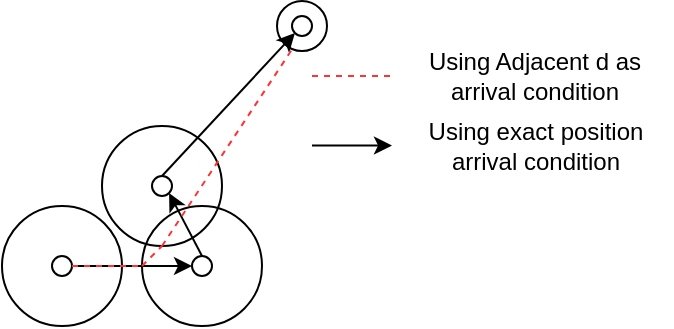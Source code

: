 <mxfile version="13.0.3" type="device"><diagram id="8i8aFzTv1VJtOnHT9qM7" name="Page-1"><mxGraphModel dx="480" dy="230" grid="1" gridSize="10" guides="1" tooltips="1" connect="1" arrows="1" fold="1" page="1" pageScale="1" pageWidth="827" pageHeight="1169" math="0" shadow="0"><root><mxCell id="0"/><mxCell id="1" parent="0"/><mxCell id="J9txfy1GS4JTWJRO-3h7-6" value="" style="ellipse;whiteSpace=wrap;html=1;aspect=fixed;fillColor=none;" vertex="1" parent="1"><mxGeometry x="175" y="215" width="60" height="60" as="geometry"/></mxCell><mxCell id="J9txfy1GS4JTWJRO-3h7-7" value="" style="ellipse;whiteSpace=wrap;html=1;aspect=fixed;" vertex="1" parent="1"><mxGeometry x="200" y="240" width="10" height="10" as="geometry"/></mxCell><mxCell id="J9txfy1GS4JTWJRO-3h7-8" value="" style="ellipse;whiteSpace=wrap;html=1;aspect=fixed;" vertex="1" parent="1"><mxGeometry x="250" y="200" width="10" height="10" as="geometry"/></mxCell><mxCell id="J9txfy1GS4JTWJRO-3h7-9" value="" style="ellipse;whiteSpace=wrap;html=1;aspect=fixed;" vertex="1" parent="1"><mxGeometry x="270" y="240" width="10" height="10" as="geometry"/></mxCell><mxCell id="J9txfy1GS4JTWJRO-3h7-12" value="" style="ellipse;whiteSpace=wrap;html=1;aspect=fixed;" vertex="1" parent="1"><mxGeometry x="320" y="120" width="10" height="10" as="geometry"/></mxCell><mxCell id="J9txfy1GS4JTWJRO-3h7-13" value="" style="endArrow=classic;html=1;exitX=1;exitY=0.5;exitDx=0;exitDy=0;" edge="1" parent="1" source="J9txfy1GS4JTWJRO-3h7-7"><mxGeometry width="50" height="50" relative="1" as="geometry"><mxPoint x="250" y="300" as="sourcePoint"/><mxPoint x="270" y="245" as="targetPoint"/></mxGeometry></mxCell><mxCell id="J9txfy1GS4JTWJRO-3h7-15" value="" style="endArrow=classic;html=1;exitX=0.5;exitY=0;exitDx=0;exitDy=0;entryX=1;entryY=1;entryDx=0;entryDy=0;" edge="1" parent="1" source="J9txfy1GS4JTWJRO-3h7-9" target="J9txfy1GS4JTWJRO-3h7-8"><mxGeometry width="50" height="50" relative="1" as="geometry"><mxPoint x="310" y="250" as="sourcePoint"/><mxPoint x="360" y="200" as="targetPoint"/></mxGeometry></mxCell><mxCell id="J9txfy1GS4JTWJRO-3h7-16" value="" style="endArrow=classic;html=1;exitX=0.5;exitY=0;exitDx=0;exitDy=0;entryX=0;entryY=1;entryDx=0;entryDy=0;" edge="1" parent="1" source="J9txfy1GS4JTWJRO-3h7-8" target="J9txfy1GS4JTWJRO-3h7-12"><mxGeometry width="50" height="50" relative="1" as="geometry"><mxPoint x="160" y="150" as="sourcePoint"/><mxPoint x="210" y="100" as="targetPoint"/></mxGeometry></mxCell><mxCell id="J9txfy1GS4JTWJRO-3h7-17" value="" style="ellipse;whiteSpace=wrap;html=1;aspect=fixed;fillColor=none;" vertex="1" parent="1"><mxGeometry x="245" y="215" width="60" height="60" as="geometry"/></mxCell><mxCell id="J9txfy1GS4JTWJRO-3h7-18" value="" style="ellipse;whiteSpace=wrap;html=1;aspect=fixed;fillColor=none;" vertex="1" parent="1"><mxGeometry x="225" y="175" width="60" height="60" as="geometry"/></mxCell><mxCell id="J9txfy1GS4JTWJRO-3h7-20" value="" style="ellipse;whiteSpace=wrap;html=1;aspect=fixed;fillColor=none;" vertex="1" parent="1"><mxGeometry x="312.5" y="112.5" width="25" height="25" as="geometry"/></mxCell><mxCell id="J9txfy1GS4JTWJRO-3h7-21" value="" style="endArrow=none;dashed=1;html=1;exitX=0;exitY=0.5;exitDx=0;exitDy=0;entryX=0.5;entryY=1;entryDx=0;entryDy=0;strokeColor=#FF3333;" edge="1" parent="1" source="J9txfy1GS4JTWJRO-3h7-17" target="J9txfy1GS4JTWJRO-3h7-18"><mxGeometry width="50" height="50" relative="1" as="geometry"><mxPoint x="300" y="260" as="sourcePoint"/><mxPoint x="350" y="210" as="targetPoint"/></mxGeometry></mxCell><mxCell id="J9txfy1GS4JTWJRO-3h7-22" value="" style="endArrow=none;dashed=1;html=1;strokeColor=#FF3333;exitX=0.5;exitY=1;exitDx=0;exitDy=0;entryX=0.312;entryY=0.95;entryDx=0;entryDy=0;entryPerimeter=0;fillColor=#FF3333;" edge="1" parent="1" source="J9txfy1GS4JTWJRO-3h7-18" target="J9txfy1GS4JTWJRO-3h7-20"><mxGeometry width="50" height="50" relative="1" as="geometry"><mxPoint x="320" y="230" as="sourcePoint"/><mxPoint x="370" y="180" as="targetPoint"/></mxGeometry></mxCell><mxCell id="J9txfy1GS4JTWJRO-3h7-23" value="" style="endArrow=none;dashed=1;html=1;strokeColor=#FF3333;exitX=1;exitY=0.5;exitDx=0;exitDy=0;entryX=0;entryY=0.5;entryDx=0;entryDy=0;" edge="1" parent="1" source="J9txfy1GS4JTWJRO-3h7-7" target="J9txfy1GS4JTWJRO-3h7-17"><mxGeometry width="50" height="50" relative="1" as="geometry"><mxPoint x="180" y="290" as="sourcePoint"/><mxPoint x="230" y="240" as="targetPoint"/></mxGeometry></mxCell><mxCell id="J9txfy1GS4JTWJRO-3h7-24" value="" style="endArrow=none;dashed=1;html=1;strokeColor=#FF3333;" edge="1" parent="1"><mxGeometry width="50" height="50" relative="1" as="geometry"><mxPoint x="330" y="150" as="sourcePoint"/><mxPoint x="370" y="150" as="targetPoint"/></mxGeometry></mxCell><mxCell id="J9txfy1GS4JTWJRO-3h7-26" value="" style="endArrow=classic;html=1;strokeColor=#000000;" edge="1" parent="1"><mxGeometry width="50" height="50" relative="1" as="geometry"><mxPoint x="330" y="184.76" as="sourcePoint"/><mxPoint x="370" y="184.76" as="targetPoint"/><Array as="points"><mxPoint x="350" y="184.76"/></Array></mxGeometry></mxCell><mxCell id="J9txfy1GS4JTWJRO-3h7-27" value="Using Adjacent d as arrival condition" style="text;html=1;strokeColor=none;fillColor=none;align=center;verticalAlign=middle;whiteSpace=wrap;rounded=0;" vertex="1" parent="1"><mxGeometry x="373" y="140" width="137" height="20" as="geometry"/></mxCell><mxCell id="J9txfy1GS4JTWJRO-3h7-28" value="Using exact position arrival condition" style="text;html=1;strokeColor=none;fillColor=none;align=center;verticalAlign=middle;whiteSpace=wrap;rounded=0;" vertex="1" parent="1"><mxGeometry x="386.5" y="175" width="110" height="20" as="geometry"/></mxCell></root></mxGraphModel></diagram></mxfile>